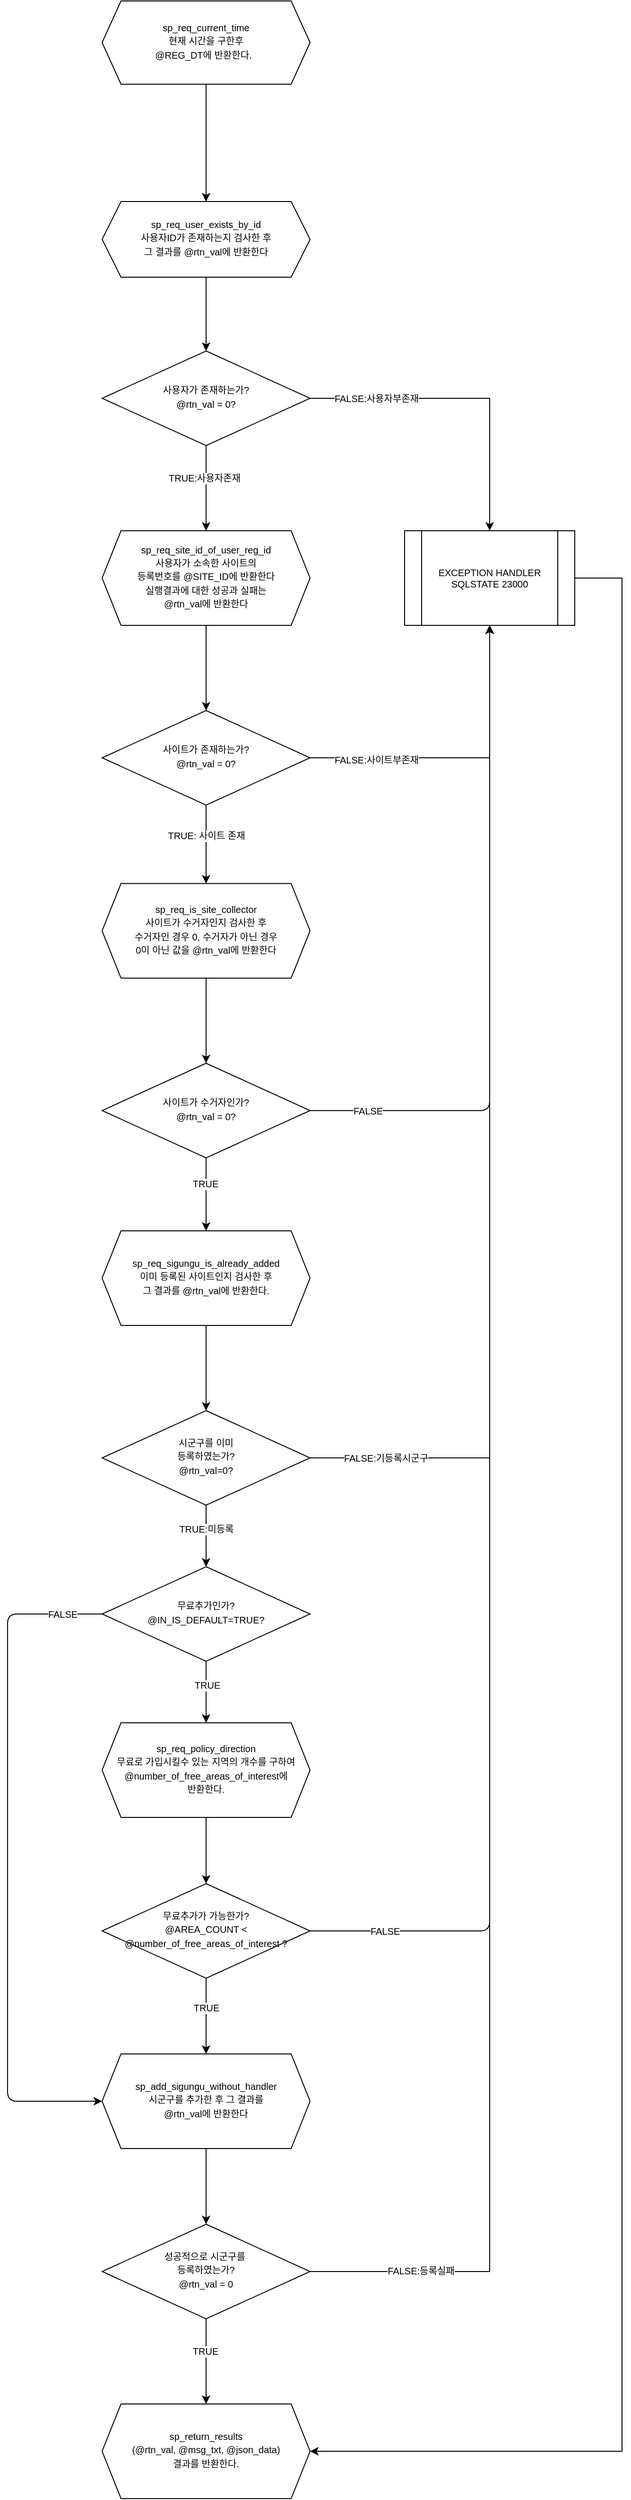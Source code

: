 <mxfile>
    <diagram id="bBSNHSyns5B7564u4pym" name="Page-1">
        <mxGraphModel dx="5377" dy="3594" grid="1" gridSize="10" guides="1" tooltips="1" connect="1" arrows="1" fold="1" page="1" pageScale="1" pageWidth="827" pageHeight="1169" math="0" shadow="0">
            <root>
                <mxCell id="0"/>
                <mxCell id="1" parent="0"/>
                <mxCell id="oMOvZgjtxlTCz-zowUhw-17" value="" style="edgeStyle=orthogonalEdgeStyle;rounded=0;orthogonalLoop=1;jettySize=auto;html=1;fontSize=8;" parent="1" source="oMOvZgjtxlTCz-zowUhw-9" target="oMOvZgjtxlTCz-zowUhw-16" edge="1">
                    <mxGeometry relative="1" as="geometry"/>
                </mxCell>
                <mxCell id="oMOvZgjtxlTCz-zowUhw-9" value="&lt;font style=&quot;font-size: 10px&quot;&gt;sp_req_current_time&lt;br&gt;현재 시간을 구한후&lt;br&gt;@REG_DT에 반환한다.&amp;nbsp;&amp;nbsp;&lt;/font&gt;" style="shape=hexagon;perimeter=hexagonPerimeter2;whiteSpace=wrap;html=1;fixedSize=1;shadow=0;strokeWidth=1;spacing=6;spacingTop=-4;" parent="1" vertex="1">
                    <mxGeometry x="-560" y="-1120" width="220" height="88" as="geometry"/>
                </mxCell>
                <mxCell id="oMOvZgjtxlTCz-zowUhw-19" value="" style="edgeStyle=orthogonalEdgeStyle;rounded=0;orthogonalLoop=1;jettySize=auto;html=1;fontSize=8;" parent="1" source="oMOvZgjtxlTCz-zowUhw-16" target="oMOvZgjtxlTCz-zowUhw-18" edge="1">
                    <mxGeometry relative="1" as="geometry"/>
                </mxCell>
                <mxCell id="oMOvZgjtxlTCz-zowUhw-16" value="&lt;font style=&quot;font-size: 10px&quot;&gt;sp_req_user_exists_by_id&lt;br&gt;사용자ID가 존재하는지 검사한 후&lt;br&gt;그 결과를 @rtn_val에 반환한다&lt;/font&gt;" style="shape=hexagon;perimeter=hexagonPerimeter2;whiteSpace=wrap;html=1;fixedSize=1;shadow=0;strokeWidth=1;spacing=6;spacingTop=-4;" parent="1" vertex="1">
                    <mxGeometry x="-560" y="-908" width="220" height="80" as="geometry"/>
                </mxCell>
                <mxCell id="oMOvZgjtxlTCz-zowUhw-21" value="" style="edgeStyle=orthogonalEdgeStyle;rounded=0;orthogonalLoop=1;jettySize=auto;html=1;fontSize=8;" parent="1" source="oMOvZgjtxlTCz-zowUhw-18" target="oMOvZgjtxlTCz-zowUhw-20" edge="1">
                    <mxGeometry relative="1" as="geometry"/>
                </mxCell>
                <mxCell id="oMOvZgjtxlTCz-zowUhw-22" value="&lt;font style=&quot;font-size: 10px&quot;&gt;TRUE:사용자존재&lt;/font&gt;" style="edgeLabel;html=1;align=center;verticalAlign=middle;resizable=0;points=[];fontSize=8;" parent="oMOvZgjtxlTCz-zowUhw-21" vertex="1" connectable="0">
                    <mxGeometry x="-0.244" y="-2" relative="1" as="geometry">
                        <mxPoint as="offset"/>
                    </mxGeometry>
                </mxCell>
                <mxCell id="oMOvZgjtxlTCz-zowUhw-45" style="edgeStyle=orthogonalEdgeStyle;rounded=0;orthogonalLoop=1;jettySize=auto;html=1;exitX=1;exitY=0.5;exitDx=0;exitDy=0;entryX=0.5;entryY=0;entryDx=0;entryDy=0;fontSize=8;" parent="1" source="oMOvZgjtxlTCz-zowUhw-18" target="oMOvZgjtxlTCz-zowUhw-44" edge="1">
                    <mxGeometry relative="1" as="geometry"/>
                </mxCell>
                <mxCell id="oMOvZgjtxlTCz-zowUhw-46" value="&lt;font style=&quot;font-size: 10px&quot;&gt;FALSE:사용자부존재&lt;/font&gt;" style="edgeLabel;html=1;align=center;verticalAlign=middle;resizable=0;points=[];fontSize=8;" parent="oMOvZgjtxlTCz-zowUhw-45" vertex="1" connectable="0">
                    <mxGeometry x="-0.733" y="-1" relative="1" as="geometry">
                        <mxPoint x="26" y="-1" as="offset"/>
                    </mxGeometry>
                </mxCell>
                <mxCell id="oMOvZgjtxlTCz-zowUhw-18" value="&lt;font style=&quot;font-size: 10px&quot;&gt;사용자가 존재하는가?&lt;br&gt;@rtn_val = 0?&lt;/font&gt;" style="rhombus;whiteSpace=wrap;html=1;shadow=0;strokeWidth=1;spacing=6;spacingTop=-4;" parent="1" vertex="1">
                    <mxGeometry x="-560" y="-750" width="220" height="100" as="geometry"/>
                </mxCell>
                <mxCell id="oMOvZgjtxlTCz-zowUhw-26" value="" style="edgeStyle=orthogonalEdgeStyle;rounded=0;orthogonalLoop=1;jettySize=auto;html=1;fontSize=8;" parent="1" source="oMOvZgjtxlTCz-zowUhw-20" target="oMOvZgjtxlTCz-zowUhw-25" edge="1">
                    <mxGeometry relative="1" as="geometry"/>
                </mxCell>
                <mxCell id="oMOvZgjtxlTCz-zowUhw-20" value="&lt;font style=&quot;font-size: 10px&quot;&gt;sp_req_site_id_of_user_reg_id&lt;br&gt;사용자가 소속한 사이트의&lt;br&gt;등록번호를&amp;nbsp;@SITE_ID에 반환한다&lt;br&gt;실행결과에 대한 성공과 실패는&lt;br&gt;@rtn_val에 반환한다&lt;/font&gt;" style="shape=hexagon;perimeter=hexagonPerimeter2;whiteSpace=wrap;html=1;fixedSize=1;shadow=0;strokeWidth=1;spacing=6;spacingTop=-4;" parent="1" vertex="1">
                    <mxGeometry x="-560" y="-560" width="220" height="100" as="geometry"/>
                </mxCell>
                <mxCell id="oMOvZgjtxlTCz-zowUhw-31" value="" style="edgeStyle=orthogonalEdgeStyle;rounded=0;orthogonalLoop=1;jettySize=auto;html=1;fontSize=8;entryX=0.5;entryY=0;entryDx=0;entryDy=0;" parent="1" source="oMOvZgjtxlTCz-zowUhw-25" target="3" edge="1">
                    <mxGeometry relative="1" as="geometry"/>
                </mxCell>
                <mxCell id="oMOvZgjtxlTCz-zowUhw-36" value="&lt;font style=&quot;font-size: 10px&quot;&gt;TRUE: 사이트 존재&lt;/font&gt;" style="edgeLabel;html=1;align=center;verticalAlign=middle;resizable=0;points=[];fontSize=8;" parent="oMOvZgjtxlTCz-zowUhw-31" vertex="1" connectable="0">
                    <mxGeometry x="-0.244" relative="1" as="geometry">
                        <mxPoint as="offset"/>
                    </mxGeometry>
                </mxCell>
                <mxCell id="oMOvZgjtxlTCz-zowUhw-47" style="edgeStyle=orthogonalEdgeStyle;rounded=0;orthogonalLoop=1;jettySize=auto;html=1;exitX=1;exitY=0.5;exitDx=0;exitDy=0;entryX=0.5;entryY=1;entryDx=0;entryDy=0;fontSize=8;" parent="1" source="oMOvZgjtxlTCz-zowUhw-25" target="oMOvZgjtxlTCz-zowUhw-44" edge="1">
                    <mxGeometry relative="1" as="geometry"/>
                </mxCell>
                <mxCell id="oMOvZgjtxlTCz-zowUhw-48" value="&lt;font style=&quot;font-size: 10px&quot;&gt;FALSE:사이트부존재&lt;/font&gt;" style="edgeLabel;html=1;align=center;verticalAlign=middle;resizable=0;points=[];fontSize=8;" parent="oMOvZgjtxlTCz-zowUhw-47" vertex="1" connectable="0">
                    <mxGeometry x="-0.576" y="-2" relative="1" as="geometry">
                        <mxPoint as="offset"/>
                    </mxGeometry>
                </mxCell>
                <mxCell id="oMOvZgjtxlTCz-zowUhw-25" value="&lt;font style=&quot;font-size: 10px&quot;&gt;사이트가 존재하는가?&lt;br&gt;@rtn_val = 0?&lt;/font&gt;" style="rhombus;whiteSpace=wrap;html=1;shadow=0;strokeWidth=1;spacing=6;spacingTop=-4;" parent="1" vertex="1">
                    <mxGeometry x="-560" y="-370" width="220" height="100" as="geometry"/>
                </mxCell>
                <mxCell id="oMOvZgjtxlTCz-zowUhw-35" value="" style="edgeStyle=orthogonalEdgeStyle;rounded=0;orthogonalLoop=1;jettySize=auto;html=1;fontSize=8;" parent="1" source="oMOvZgjtxlTCz-zowUhw-29" target="oMOvZgjtxlTCz-zowUhw-34" edge="1">
                    <mxGeometry relative="1" as="geometry"/>
                </mxCell>
                <mxCell id="oMOvZgjtxlTCz-zowUhw-29" value="&lt;font style=&quot;font-size: 10px&quot;&gt;sp_req_sigungu_is_already_added&lt;br&gt;이미 등록된 사이트인지 검사한 후&lt;br&gt;그 결과를 @rtn_val에 반환한다.&lt;/font&gt;" style="shape=hexagon;perimeter=hexagonPerimeter2;whiteSpace=wrap;html=1;fixedSize=1;shadow=0;strokeWidth=1;spacing=6;spacingTop=-4;" parent="1" vertex="1">
                    <mxGeometry x="-560" y="180" width="220" height="100" as="geometry"/>
                </mxCell>
                <mxCell id="oMOvZgjtxlTCz-zowUhw-40" value="" style="edgeStyle=orthogonalEdgeStyle;rounded=0;orthogonalLoop=1;jettySize=auto;html=1;fontSize=8;entryX=0.5;entryY=0;entryDx=0;entryDy=0;" parent="1" source="oMOvZgjtxlTCz-zowUhw-34" target="11" edge="1">
                    <mxGeometry relative="1" as="geometry"/>
                </mxCell>
                <mxCell id="oMOvZgjtxlTCz-zowUhw-41" value="&lt;font style=&quot;font-size: 10px&quot;&gt;TRUE:미등록&lt;/font&gt;" style="edgeLabel;html=1;align=center;verticalAlign=middle;resizable=0;points=[];fontSize=8;" parent="oMOvZgjtxlTCz-zowUhw-40" vertex="1" connectable="0">
                    <mxGeometry x="-0.244" relative="1" as="geometry">
                        <mxPoint as="offset"/>
                    </mxGeometry>
                </mxCell>
                <mxCell id="oMOvZgjtxlTCz-zowUhw-49" style="edgeStyle=orthogonalEdgeStyle;rounded=0;orthogonalLoop=1;jettySize=auto;html=1;exitX=1;exitY=0.5;exitDx=0;exitDy=0;entryX=0.5;entryY=1;entryDx=0;entryDy=0;fontSize=8;" parent="1" source="oMOvZgjtxlTCz-zowUhw-34" target="oMOvZgjtxlTCz-zowUhw-44" edge="1">
                    <mxGeometry relative="1" as="geometry"/>
                </mxCell>
                <mxCell id="oMOvZgjtxlTCz-zowUhw-50" value="&lt;font style=&quot;font-size: 10px&quot;&gt;FALSE:기등록시군구&lt;/font&gt;" style="edgeLabel;html=1;align=center;verticalAlign=middle;resizable=0;points=[];fontSize=8;" parent="oMOvZgjtxlTCz-zowUhw-49" vertex="1" connectable="0">
                    <mxGeometry x="-0.806" y="1" relative="1" as="geometry">
                        <mxPoint x="-24" y="1" as="offset"/>
                    </mxGeometry>
                </mxCell>
                <mxCell id="oMOvZgjtxlTCz-zowUhw-34" value="&lt;font style=&quot;font-size: 10px&quot;&gt;시군구를 이미 &lt;br&gt;등록하였는가?&lt;br&gt;@rtn_val=0?&lt;/font&gt;" style="rhombus;whiteSpace=wrap;html=1;shadow=0;strokeWidth=1;spacing=6;spacingTop=-4;" parent="1" vertex="1">
                    <mxGeometry x="-560" y="370" width="220" height="100" as="geometry"/>
                </mxCell>
                <mxCell id="oMOvZgjtxlTCz-zowUhw-54" value="" style="edgeStyle=orthogonalEdgeStyle;rounded=0;orthogonalLoop=1;jettySize=auto;html=1;fontSize=8;" parent="1" source="oMOvZgjtxlTCz-zowUhw-39" target="oMOvZgjtxlTCz-zowUhw-53" edge="1">
                    <mxGeometry relative="1" as="geometry"/>
                </mxCell>
                <mxCell id="oMOvZgjtxlTCz-zowUhw-39" value="&lt;font style=&quot;font-size: 10px&quot;&gt;sp_add_sigungu_without_handler&lt;br&gt;시군구를 추가한 후 그 결과를 &lt;br&gt;@rtn_val에 반환한다&lt;br&gt;&lt;/font&gt;" style="shape=hexagon;perimeter=hexagonPerimeter2;whiteSpace=wrap;html=1;fixedSize=1;shadow=0;strokeWidth=1;spacing=6;spacingTop=-4;" parent="1" vertex="1">
                    <mxGeometry x="-560" y="1050" width="220" height="100" as="geometry"/>
                </mxCell>
                <mxCell id="oMOvZgjtxlTCz-zowUhw-61" style="edgeStyle=orthogonalEdgeStyle;rounded=0;orthogonalLoop=1;jettySize=auto;html=1;exitX=1;exitY=0.5;exitDx=0;exitDy=0;entryX=1;entryY=0.5;entryDx=0;entryDy=0;fontSize=8;" parent="1" source="oMOvZgjtxlTCz-zowUhw-44" target="oMOvZgjtxlTCz-zowUhw-59" edge="1">
                    <mxGeometry relative="1" as="geometry">
                        <Array as="points">
                            <mxPoint x="-10" y="-510"/>
                            <mxPoint x="-10" y="1470"/>
                        </Array>
                    </mxGeometry>
                </mxCell>
                <mxCell id="oMOvZgjtxlTCz-zowUhw-44" value="&lt;font style=&quot;font-size: 10px&quot;&gt;EXCEPTION HANDLER&lt;br&gt;SQLSTATE 23000&lt;/font&gt;" style="shape=process;whiteSpace=wrap;html=1;backgroundOutline=1;fontSize=8;" parent="1" vertex="1">
                    <mxGeometry x="-240" y="-560" width="180" height="100" as="geometry"/>
                </mxCell>
                <mxCell id="oMOvZgjtxlTCz-zowUhw-55" style="edgeStyle=orthogonalEdgeStyle;rounded=0;orthogonalLoop=1;jettySize=auto;html=1;entryX=0.5;entryY=1;entryDx=0;entryDy=0;fontSize=8;" parent="1" source="oMOvZgjtxlTCz-zowUhw-53" target="oMOvZgjtxlTCz-zowUhw-44" edge="1">
                    <mxGeometry relative="1" as="geometry"/>
                </mxCell>
                <mxCell id="oMOvZgjtxlTCz-zowUhw-56" value="&lt;font style=&quot;font-size: 10px&quot;&gt;FALSE:등록실패&lt;/font&gt;" style="edgeLabel;html=1;align=center;verticalAlign=middle;resizable=0;points=[];fontSize=8;" parent="oMOvZgjtxlTCz-zowUhw-55" vertex="1" connectable="0">
                    <mxGeometry x="-0.879" y="1" relative="1" as="geometry">
                        <mxPoint as="offset"/>
                    </mxGeometry>
                </mxCell>
                <mxCell id="oMOvZgjtxlTCz-zowUhw-60" value="" style="edgeStyle=orthogonalEdgeStyle;rounded=0;orthogonalLoop=1;jettySize=auto;html=1;fontSize=8;" parent="1" source="oMOvZgjtxlTCz-zowUhw-53" target="oMOvZgjtxlTCz-zowUhw-59" edge="1">
                    <mxGeometry relative="1" as="geometry"/>
                </mxCell>
                <mxCell id="10" value="TRUE" style="edgeLabel;html=1;align=center;verticalAlign=middle;resizable=0;points=[];fontSize=10;" vertex="1" connectable="0" parent="oMOvZgjtxlTCz-zowUhw-60">
                    <mxGeometry x="-0.242" y="-1" relative="1" as="geometry">
                        <mxPoint as="offset"/>
                    </mxGeometry>
                </mxCell>
                <mxCell id="oMOvZgjtxlTCz-zowUhw-53" value="&lt;font style=&quot;font-size: 10px&quot;&gt;성공적으로 시군구를&amp;nbsp;&lt;br&gt;등록하였는가?&lt;br&gt;@rtn_val = 0&lt;br&gt;&lt;/font&gt;" style="rhombus;whiteSpace=wrap;html=1;shadow=0;strokeWidth=1;spacing=6;spacingTop=-4;" parent="1" vertex="1">
                    <mxGeometry x="-560" y="1230" width="220" height="100" as="geometry"/>
                </mxCell>
                <mxCell id="oMOvZgjtxlTCz-zowUhw-59" value="&lt;font style=&quot;font-size: 10px&quot;&gt;sp_return_results&lt;br&gt;(@rtn_val, @msg_txt, @json_data)&lt;br&gt;결과를 반환한다.&lt;/font&gt;" style="shape=hexagon;perimeter=hexagonPerimeter2;whiteSpace=wrap;html=1;fixedSize=1;shadow=0;strokeWidth=1;spacing=6;spacingTop=-4;" parent="1" vertex="1">
                    <mxGeometry x="-560" y="1420" width="220" height="100" as="geometry"/>
                </mxCell>
                <mxCell id="2" value="" style="edgeStyle=orthogonalEdgeStyle;rounded=0;orthogonalLoop=1;jettySize=auto;html=1;fontSize=8;" edge="1" source="3" target="4" parent="1">
                    <mxGeometry relative="1" as="geometry"/>
                </mxCell>
                <mxCell id="3" value="&lt;font style=&quot;font-size: 10px&quot;&gt;sp_req_is_site_collector&lt;br&gt;사이트가 수거자인지 검사한 후&lt;br&gt;수거자인 경우 0, 수거자가 아닌 경우 &lt;br&gt;0이 아닌 값을 @rtn_val에 반환한다&lt;/font&gt;" style="shape=hexagon;perimeter=hexagonPerimeter2;whiteSpace=wrap;html=1;fixedSize=1;shadow=0;strokeWidth=1;spacing=6;spacingTop=-4;" vertex="1" parent="1">
                    <mxGeometry x="-560" y="-187.14" width="220" height="100" as="geometry"/>
                </mxCell>
                <mxCell id="5" value="" style="edgeStyle=none;html=1;fontSize=10;" edge="1" parent="1" source="4" target="oMOvZgjtxlTCz-zowUhw-29">
                    <mxGeometry relative="1" as="geometry"/>
                </mxCell>
                <mxCell id="8" value="TRUE" style="edgeLabel;html=1;align=center;verticalAlign=middle;resizable=0;points=[];fontSize=10;" vertex="1" connectable="0" parent="5">
                    <mxGeometry x="-0.3" y="-1" relative="1" as="geometry">
                        <mxPoint as="offset"/>
                    </mxGeometry>
                </mxCell>
                <mxCell id="7" style="edgeStyle=orthogonalEdgeStyle;html=1;entryX=0.5;entryY=1;entryDx=0;entryDy=0;fontSize=10;exitX=1;exitY=0.5;exitDx=0;exitDy=0;" edge="1" parent="1" source="4" target="oMOvZgjtxlTCz-zowUhw-44">
                    <mxGeometry relative="1" as="geometry"/>
                </mxCell>
                <mxCell id="9" value="FALSE" style="edgeLabel;html=1;align=center;verticalAlign=middle;resizable=0;points=[];fontSize=10;" vertex="1" connectable="0" parent="7">
                    <mxGeometry x="-0.828" relative="1" as="geometry">
                        <mxPoint as="offset"/>
                    </mxGeometry>
                </mxCell>
                <mxCell id="4" value="&lt;font style=&quot;font-size: 10px&quot;&gt;사이트가 수거자인가?&lt;br&gt;@rtn_val = 0?&lt;/font&gt;" style="rhombus;whiteSpace=wrap;html=1;shadow=0;strokeWidth=1;spacing=6;spacingTop=-4;" vertex="1" parent="1">
                    <mxGeometry x="-560" y="2.86" width="220" height="100" as="geometry"/>
                </mxCell>
                <mxCell id="13" value="" style="edgeStyle=orthogonalEdgeStyle;html=1;fontSize=10;" edge="1" parent="1" source="11" target="12">
                    <mxGeometry relative="1" as="geometry"/>
                </mxCell>
                <mxCell id="22" value="TRUE" style="edgeLabel;html=1;align=center;verticalAlign=middle;resizable=0;points=[];fontSize=10;" vertex="1" connectable="0" parent="13">
                    <mxGeometry x="-0.236" y="1" relative="1" as="geometry">
                        <mxPoint as="offset"/>
                    </mxGeometry>
                </mxCell>
                <mxCell id="23" style="edgeStyle=orthogonalEdgeStyle;html=1;entryX=0;entryY=0.5;entryDx=0;entryDy=0;fontSize=10;" edge="1" parent="1" source="11" target="oMOvZgjtxlTCz-zowUhw-39">
                    <mxGeometry relative="1" as="geometry">
                        <Array as="points">
                            <mxPoint x="-660" y="585"/>
                            <mxPoint x="-660" y="1100"/>
                        </Array>
                    </mxGeometry>
                </mxCell>
                <mxCell id="24" value="FALSE" style="edgeLabel;html=1;align=center;verticalAlign=middle;resizable=0;points=[];fontSize=10;" vertex="1" connectable="0" parent="23">
                    <mxGeometry x="-0.883" relative="1" as="geometry">
                        <mxPoint as="offset"/>
                    </mxGeometry>
                </mxCell>
                <mxCell id="11" value="&lt;font style=&quot;font-size: 10px&quot;&gt;무료추가인가?&lt;br&gt;@IN_IS_DEFAULT=TRUE?&lt;/font&gt;" style="rhombus;whiteSpace=wrap;html=1;shadow=0;strokeWidth=1;spacing=6;spacingTop=-4;" vertex="1" parent="1">
                    <mxGeometry x="-560" y="535" width="220" height="100" as="geometry"/>
                </mxCell>
                <mxCell id="15" value="" style="edgeStyle=orthogonalEdgeStyle;html=1;fontSize=10;" edge="1" parent="1" source="12" target="14">
                    <mxGeometry relative="1" as="geometry"/>
                </mxCell>
                <mxCell id="12" value="&lt;font&gt;&lt;span style=&quot;font-size: 10px&quot;&gt;sp_req_policy_direction&lt;/span&gt;&lt;br&gt;&lt;span style=&quot;font-size: 10px&quot;&gt;무료로 가입시킬수 있는 지역의 개수를 구하여&lt;/span&gt;&lt;br&gt;&lt;span style=&quot;font-size: 10px&quot;&gt;@number_of_free_areas_of_interest에 &lt;br&gt;반환한다.&lt;/span&gt;&lt;br&gt;&lt;/font&gt;" style="shape=hexagon;perimeter=hexagonPerimeter2;whiteSpace=wrap;html=1;fixedSize=1;shadow=0;strokeWidth=1;spacing=6;spacingTop=-4;" vertex="1" parent="1">
                    <mxGeometry x="-560" y="700" width="220" height="100" as="geometry"/>
                </mxCell>
                <mxCell id="16" value="" style="edgeStyle=orthogonalEdgeStyle;html=1;fontSize=10;" edge="1" parent="1" source="14" target="oMOvZgjtxlTCz-zowUhw-39">
                    <mxGeometry relative="1" as="geometry"/>
                </mxCell>
                <mxCell id="17" value="TRUE" style="edgeLabel;html=1;align=center;verticalAlign=middle;resizable=0;points=[];fontSize=10;" vertex="1" connectable="0" parent="16">
                    <mxGeometry x="-0.219" relative="1" as="geometry">
                        <mxPoint as="offset"/>
                    </mxGeometry>
                </mxCell>
                <mxCell id="18" style="edgeStyle=orthogonalEdgeStyle;html=1;fontSize=10;entryX=0.5;entryY=1;entryDx=0;entryDy=0;" edge="1" parent="1" source="14" target="oMOvZgjtxlTCz-zowUhw-44">
                    <mxGeometry relative="1" as="geometry">
                        <mxPoint x="-210" y="813.651" as="targetPoint"/>
                    </mxGeometry>
                </mxCell>
                <mxCell id="19" value="FALSE" style="edgeLabel;html=1;align=center;verticalAlign=middle;resizable=0;points=[];fontSize=10;" vertex="1" connectable="0" parent="18">
                    <mxGeometry x="-0.9" relative="1" as="geometry">
                        <mxPoint as="offset"/>
                    </mxGeometry>
                </mxCell>
                <mxCell id="14" value="&lt;font style=&quot;font-size: 10px&quot;&gt;무료추가가 가능한가?&lt;br&gt;@AREA_COUNT &amp;lt; @number_of_free_areas_of_interest&amp;nbsp;?&lt;/font&gt;" style="rhombus;whiteSpace=wrap;html=1;shadow=0;strokeWidth=1;spacing=6;spacingTop=-4;" vertex="1" parent="1">
                    <mxGeometry x="-560" y="870" width="220" height="100" as="geometry"/>
                </mxCell>
            </root>
        </mxGraphModel>
    </diagram>
</mxfile>
